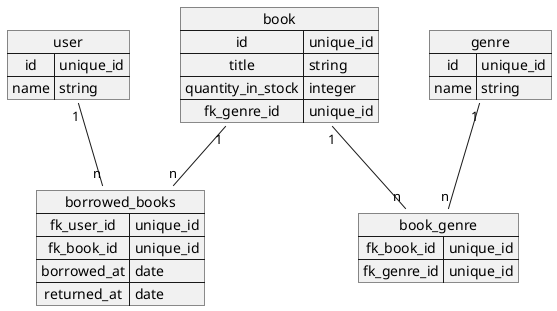 @startuml database-schema

map user {
    id => unique_id
    name => string
}

map book {
    id => unique_id
    title => string
    quantity_in_stock => integer
    fk_genre_id => unique_id
}

map genre {
    id => unique_id
    name => string
}

map book_genre {
    fk_book_id => unique_id
    fk_genre_id => unique_id
}

map borrowed_books {
    fk_user_id => unique_id
    fk_book_id => unique_id
    borrowed_at => date
    returned_at => date
}

user "1" -- "n" borrowed_books
book "1" -- "n" borrowed_books
book "1" -- "n" book_genre
genre "1" -- "n" book_genre


@enduml


